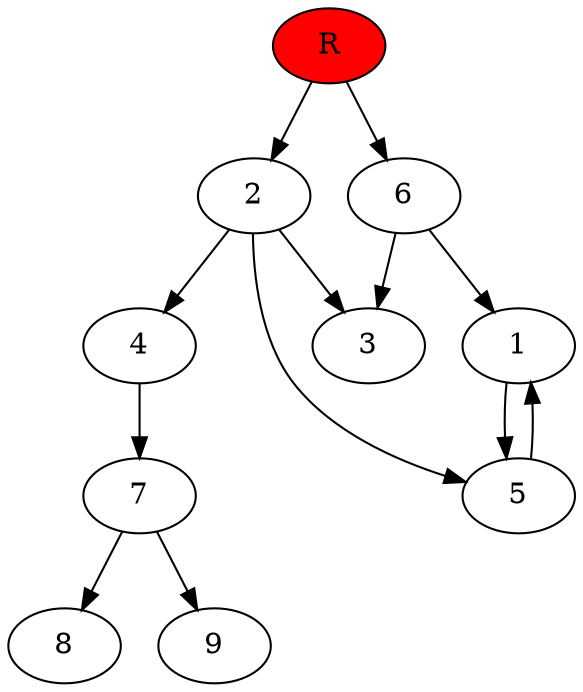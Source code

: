digraph prb13287 {
	1
	2
	3
	4
	5
	6
	7
	8
	R [fillcolor="#ff0000" style=filled]
	1 -> 5
	2 -> 3
	2 -> 4
	2 -> 5
	4 -> 7
	5 -> 1
	6 -> 1
	6 -> 3
	7 -> 8
	7 -> 9
	R -> 2
	R -> 6
}
